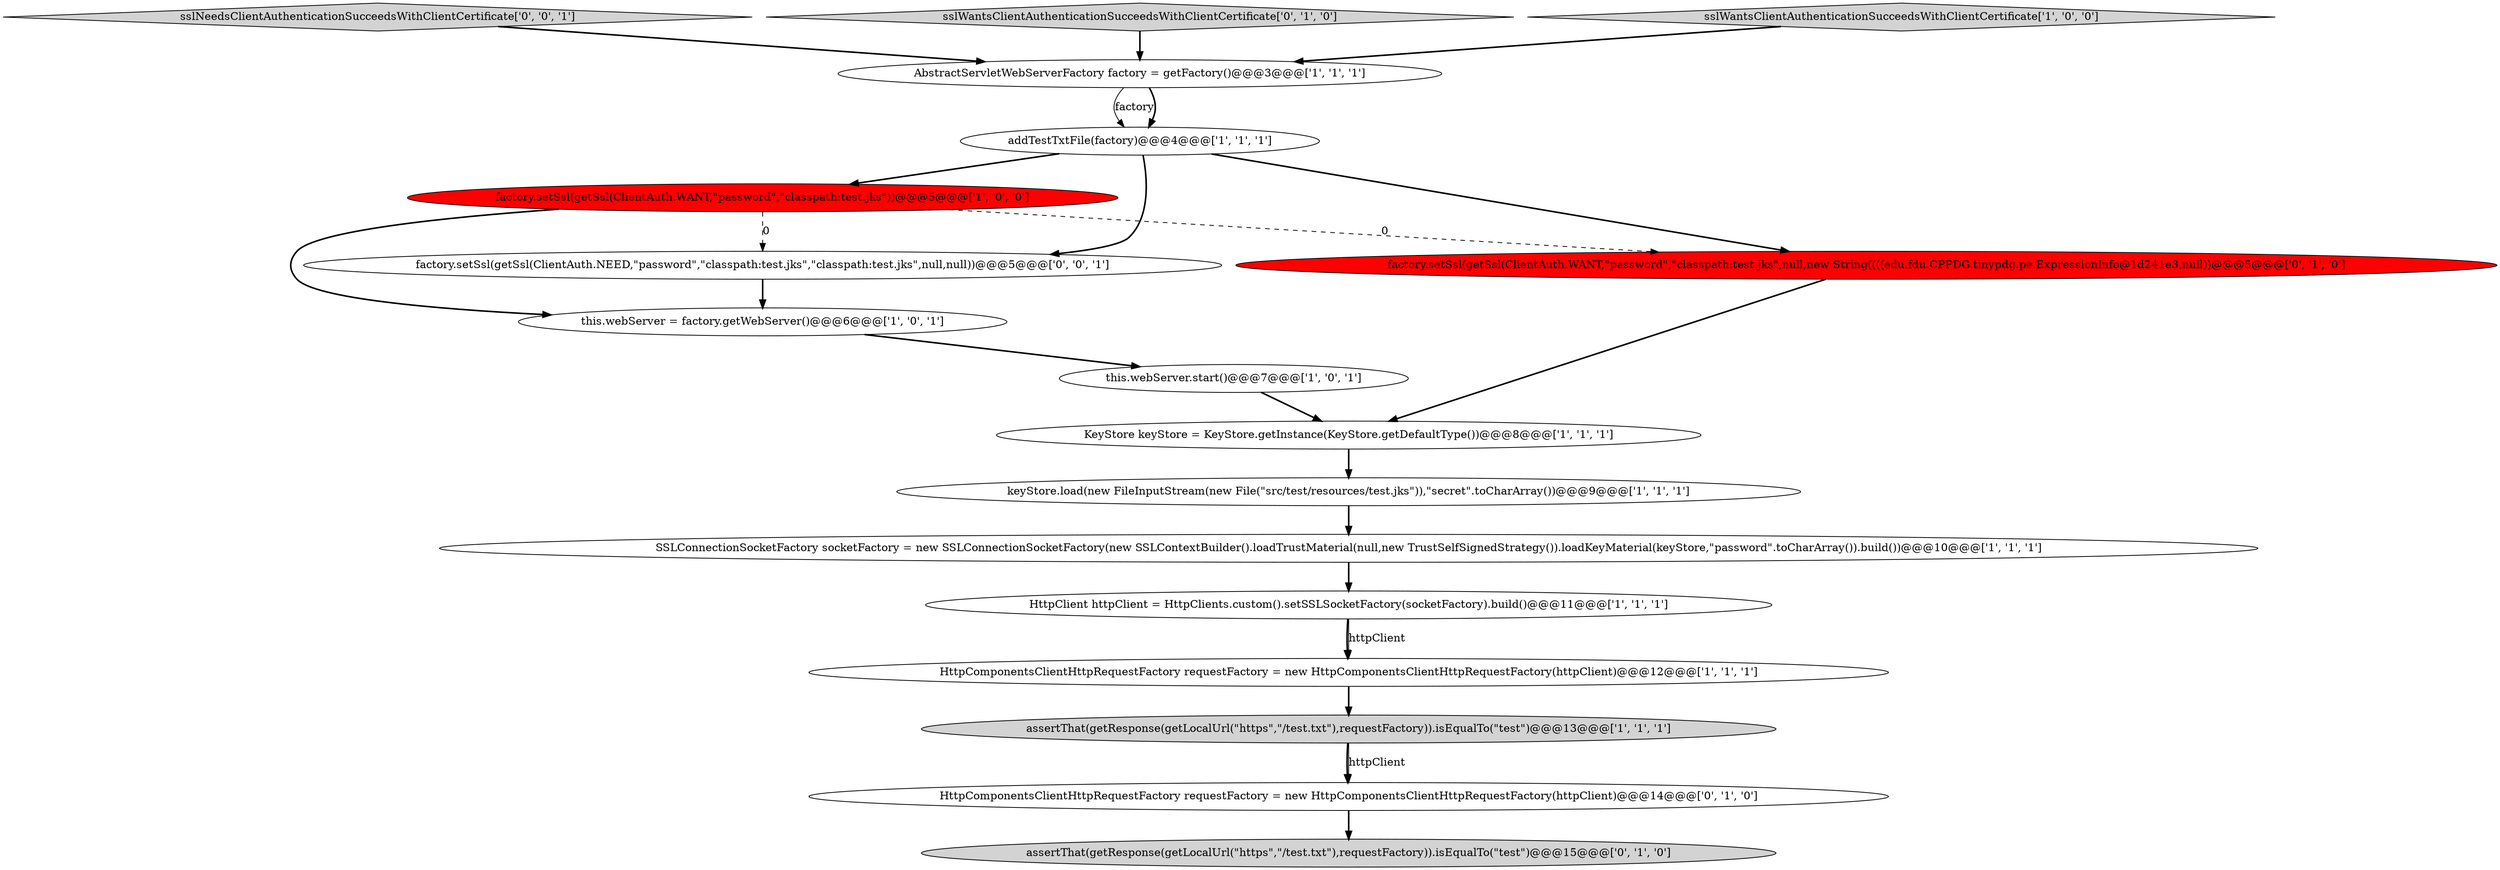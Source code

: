 digraph {
8 [style = filled, label = "this.webServer.start()@@@7@@@['1', '0', '1']", fillcolor = white, shape = ellipse image = "AAA0AAABBB1BBB"];
3 [style = filled, label = "HttpComponentsClientHttpRequestFactory requestFactory = new HttpComponentsClientHttpRequestFactory(httpClient)@@@12@@@['1', '1', '1']", fillcolor = white, shape = ellipse image = "AAA0AAABBB1BBB"];
2 [style = filled, label = "SSLConnectionSocketFactory socketFactory = new SSLConnectionSocketFactory(new SSLContextBuilder().loadTrustMaterial(null,new TrustSelfSignedStrategy()).loadKeyMaterial(keyStore,\"password\".toCharArray()).build())@@@10@@@['1', '1', '1']", fillcolor = white, shape = ellipse image = "AAA0AAABBB1BBB"];
10 [style = filled, label = "this.webServer = factory.getWebServer()@@@6@@@['1', '0', '1']", fillcolor = white, shape = ellipse image = "AAA0AAABBB1BBB"];
14 [style = filled, label = "assertThat(getResponse(getLocalUrl(\"https\",\"/test.txt\"),requestFactory)).isEqualTo(\"test\")@@@15@@@['0', '1', '0']", fillcolor = lightgray, shape = ellipse image = "AAA0AAABBB2BBB"];
16 [style = filled, label = "sslNeedsClientAuthenticationSucceedsWithClientCertificate['0', '0', '1']", fillcolor = lightgray, shape = diamond image = "AAA0AAABBB3BBB"];
7 [style = filled, label = "KeyStore keyStore = KeyStore.getInstance(KeyStore.getDefaultType())@@@8@@@['1', '1', '1']", fillcolor = white, shape = ellipse image = "AAA0AAABBB1BBB"];
12 [style = filled, label = "HttpComponentsClientHttpRequestFactory requestFactory = new HttpComponentsClientHttpRequestFactory(httpClient)@@@14@@@['0', '1', '0']", fillcolor = white, shape = ellipse image = "AAA0AAABBB2BBB"];
6 [style = filled, label = "keyStore.load(new FileInputStream(new File(\"src/test/resources/test.jks\")),\"secret\".toCharArray())@@@9@@@['1', '1', '1']", fillcolor = white, shape = ellipse image = "AAA0AAABBB1BBB"];
0 [style = filled, label = "addTestTxtFile(factory)@@@4@@@['1', '1', '1']", fillcolor = white, shape = ellipse image = "AAA0AAABBB1BBB"];
9 [style = filled, label = "factory.setSsl(getSsl(ClientAuth.WANT,\"password\",\"classpath:test.jks\"))@@@5@@@['1', '0', '0']", fillcolor = red, shape = ellipse image = "AAA1AAABBB1BBB"];
15 [style = filled, label = "sslWantsClientAuthenticationSucceedsWithClientCertificate['0', '1', '0']", fillcolor = lightgray, shape = diamond image = "AAA0AAABBB2BBB"];
17 [style = filled, label = "factory.setSsl(getSsl(ClientAuth.NEED,\"password\",\"classpath:test.jks\",\"classpath:test.jks\",null,null))@@@5@@@['0', '0', '1']", fillcolor = white, shape = ellipse image = "AAA0AAABBB3BBB"];
11 [style = filled, label = "assertThat(getResponse(getLocalUrl(\"https\",\"/test.txt\"),requestFactory)).isEqualTo(\"test\")@@@13@@@['1', '1', '1']", fillcolor = lightgray, shape = ellipse image = "AAA0AAABBB1BBB"];
5 [style = filled, label = "sslWantsClientAuthenticationSucceedsWithClientCertificate['1', '0', '0']", fillcolor = lightgray, shape = diamond image = "AAA0AAABBB1BBB"];
13 [style = filled, label = "factory.setSsl(getSsl(ClientAuth.WANT,\"password\",\"classpath:test.jks\",null,new String((((edu.fdu.CPPDG.tinypdg.pe.ExpressionInfo@1d241e3,null))@@@5@@@['0', '1', '0']", fillcolor = red, shape = ellipse image = "AAA1AAABBB2BBB"];
4 [style = filled, label = "AbstractServletWebServerFactory factory = getFactory()@@@3@@@['1', '1', '1']", fillcolor = white, shape = ellipse image = "AAA0AAABBB1BBB"];
1 [style = filled, label = "HttpClient httpClient = HttpClients.custom().setSSLSocketFactory(socketFactory).build()@@@11@@@['1', '1', '1']", fillcolor = white, shape = ellipse image = "AAA0AAABBB1BBB"];
17->10 [style = bold, label=""];
0->9 [style = bold, label=""];
0->13 [style = bold, label=""];
2->1 [style = bold, label=""];
0->17 [style = bold, label=""];
1->3 [style = bold, label=""];
3->11 [style = bold, label=""];
4->0 [style = solid, label="factory"];
11->12 [style = bold, label=""];
11->12 [style = solid, label="httpClient"];
9->10 [style = bold, label=""];
8->7 [style = bold, label=""];
4->0 [style = bold, label=""];
6->2 [style = bold, label=""];
10->8 [style = bold, label=""];
13->7 [style = bold, label=""];
1->3 [style = solid, label="httpClient"];
9->17 [style = dashed, label="0"];
5->4 [style = bold, label=""];
7->6 [style = bold, label=""];
9->13 [style = dashed, label="0"];
15->4 [style = bold, label=""];
12->14 [style = bold, label=""];
16->4 [style = bold, label=""];
}

